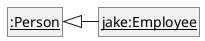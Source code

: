 @startuml
skinparam classAttributeIconSize 0
skinparam roundCorner 0
skinparam shadowing false
hide circle
hide empty members
class p as "<u>:Person</u>"
class e as "<u>jake:Employee</u>"
p <|- e
@enduml

